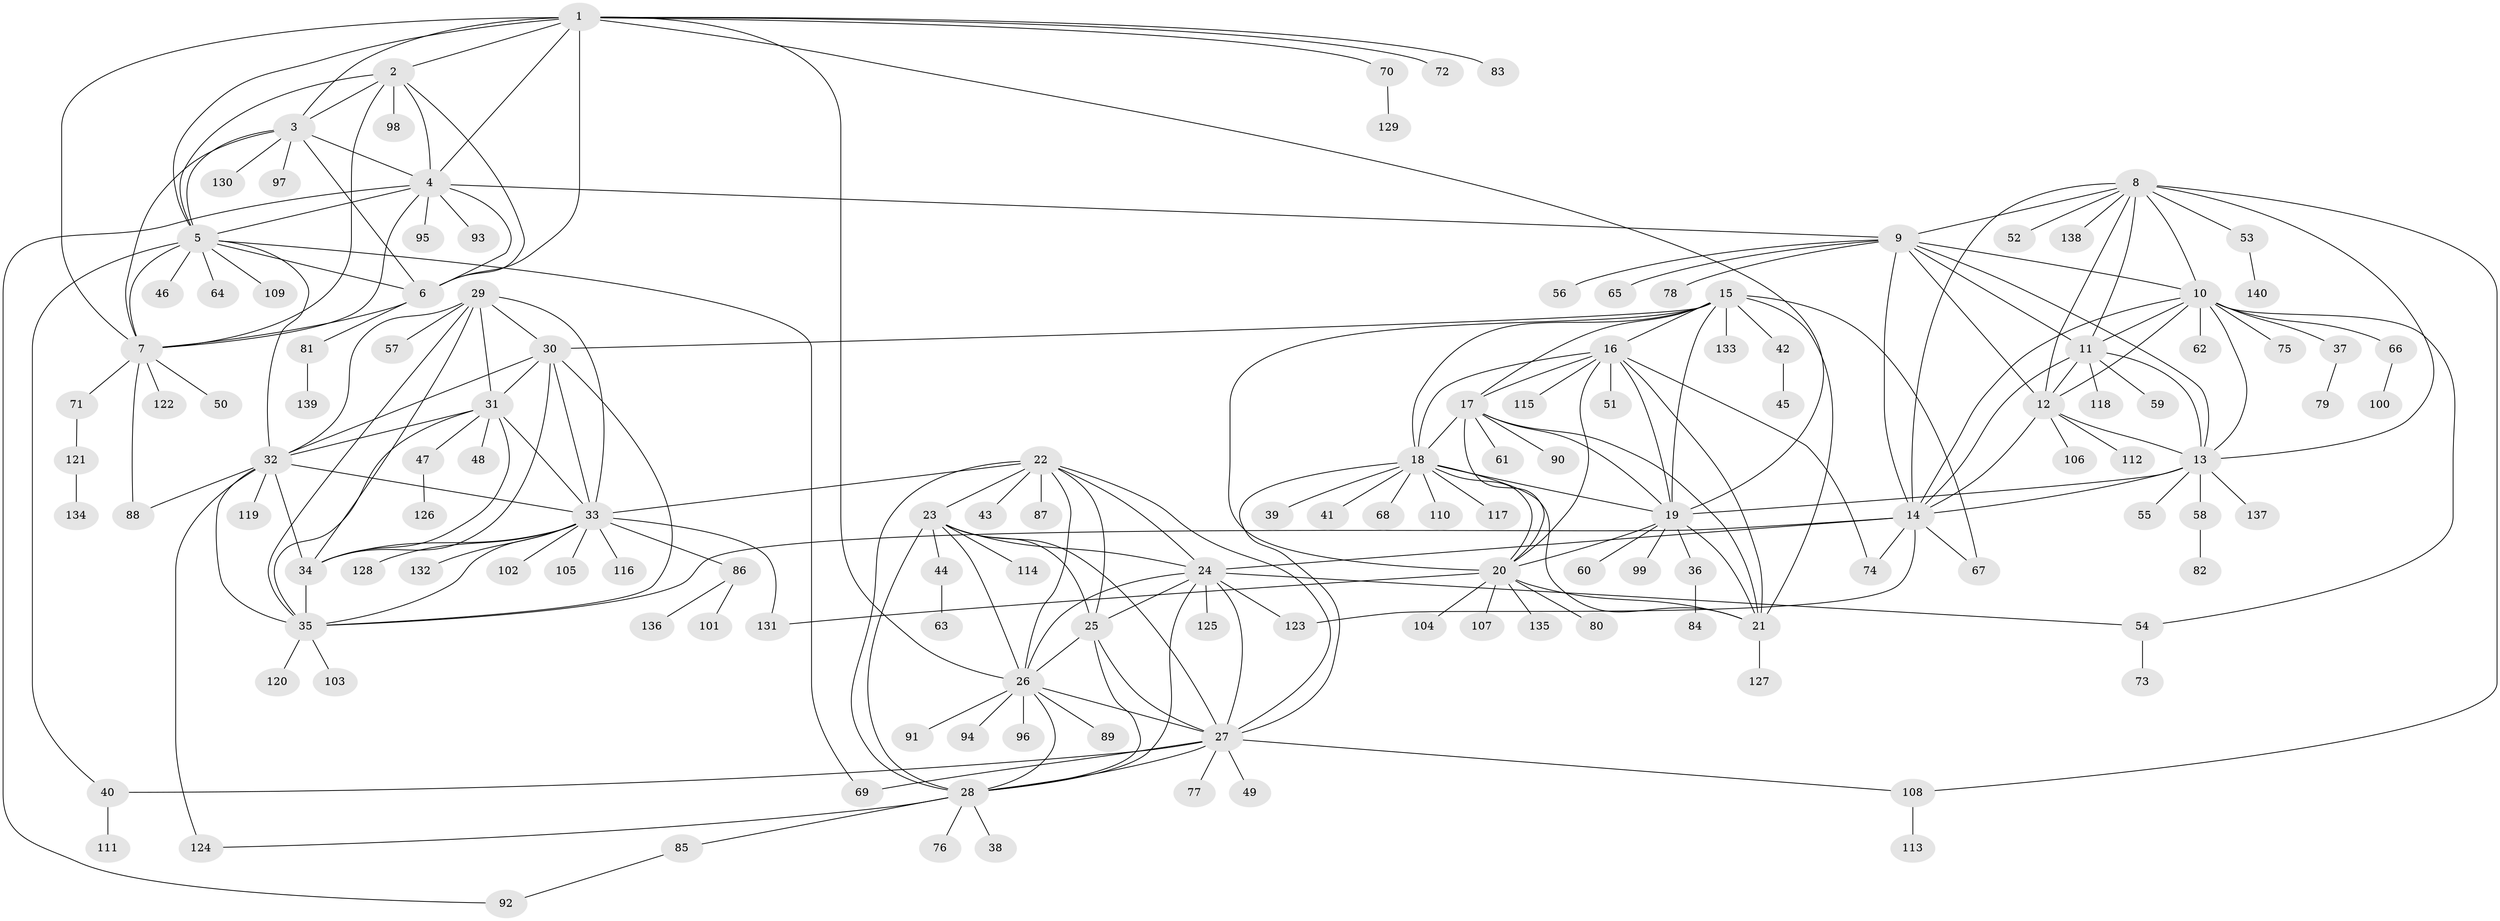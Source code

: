 // Generated by graph-tools (version 1.1) at 2025/37/03/09/25 02:37:13]
// undirected, 140 vertices, 231 edges
graph export_dot {
graph [start="1"]
  node [color=gray90,style=filled];
  1;
  2;
  3;
  4;
  5;
  6;
  7;
  8;
  9;
  10;
  11;
  12;
  13;
  14;
  15;
  16;
  17;
  18;
  19;
  20;
  21;
  22;
  23;
  24;
  25;
  26;
  27;
  28;
  29;
  30;
  31;
  32;
  33;
  34;
  35;
  36;
  37;
  38;
  39;
  40;
  41;
  42;
  43;
  44;
  45;
  46;
  47;
  48;
  49;
  50;
  51;
  52;
  53;
  54;
  55;
  56;
  57;
  58;
  59;
  60;
  61;
  62;
  63;
  64;
  65;
  66;
  67;
  68;
  69;
  70;
  71;
  72;
  73;
  74;
  75;
  76;
  77;
  78;
  79;
  80;
  81;
  82;
  83;
  84;
  85;
  86;
  87;
  88;
  89;
  90;
  91;
  92;
  93;
  94;
  95;
  96;
  97;
  98;
  99;
  100;
  101;
  102;
  103;
  104;
  105;
  106;
  107;
  108;
  109;
  110;
  111;
  112;
  113;
  114;
  115;
  116;
  117;
  118;
  119;
  120;
  121;
  122;
  123;
  124;
  125;
  126;
  127;
  128;
  129;
  130;
  131;
  132;
  133;
  134;
  135;
  136;
  137;
  138;
  139;
  140;
  1 -- 2;
  1 -- 3;
  1 -- 4;
  1 -- 5;
  1 -- 6;
  1 -- 7;
  1 -- 19;
  1 -- 26;
  1 -- 70;
  1 -- 72;
  1 -- 83;
  2 -- 3;
  2 -- 4;
  2 -- 5;
  2 -- 6;
  2 -- 7;
  2 -- 98;
  3 -- 4;
  3 -- 5;
  3 -- 6;
  3 -- 7;
  3 -- 97;
  3 -- 130;
  4 -- 5;
  4 -- 6;
  4 -- 7;
  4 -- 9;
  4 -- 92;
  4 -- 93;
  4 -- 95;
  5 -- 6;
  5 -- 7;
  5 -- 32;
  5 -- 40;
  5 -- 46;
  5 -- 64;
  5 -- 69;
  5 -- 109;
  6 -- 7;
  6 -- 81;
  7 -- 50;
  7 -- 71;
  7 -- 88;
  7 -- 122;
  8 -- 9;
  8 -- 10;
  8 -- 11;
  8 -- 12;
  8 -- 13;
  8 -- 14;
  8 -- 52;
  8 -- 53;
  8 -- 108;
  8 -- 138;
  9 -- 10;
  9 -- 11;
  9 -- 12;
  9 -- 13;
  9 -- 14;
  9 -- 56;
  9 -- 65;
  9 -- 78;
  10 -- 11;
  10 -- 12;
  10 -- 13;
  10 -- 14;
  10 -- 37;
  10 -- 54;
  10 -- 62;
  10 -- 66;
  10 -- 75;
  11 -- 12;
  11 -- 13;
  11 -- 14;
  11 -- 59;
  11 -- 118;
  12 -- 13;
  12 -- 14;
  12 -- 106;
  12 -- 112;
  13 -- 14;
  13 -- 19;
  13 -- 55;
  13 -- 58;
  13 -- 137;
  14 -- 24;
  14 -- 35;
  14 -- 67;
  14 -- 74;
  14 -- 123;
  15 -- 16;
  15 -- 17;
  15 -- 18;
  15 -- 19;
  15 -- 20;
  15 -- 21;
  15 -- 30;
  15 -- 42;
  15 -- 67;
  15 -- 133;
  16 -- 17;
  16 -- 18;
  16 -- 19;
  16 -- 20;
  16 -- 21;
  16 -- 51;
  16 -- 74;
  16 -- 115;
  17 -- 18;
  17 -- 19;
  17 -- 20;
  17 -- 21;
  17 -- 61;
  17 -- 90;
  18 -- 19;
  18 -- 20;
  18 -- 21;
  18 -- 27;
  18 -- 39;
  18 -- 41;
  18 -- 68;
  18 -- 110;
  18 -- 117;
  19 -- 20;
  19 -- 21;
  19 -- 36;
  19 -- 60;
  19 -- 99;
  20 -- 21;
  20 -- 80;
  20 -- 104;
  20 -- 107;
  20 -- 131;
  20 -- 135;
  21 -- 127;
  22 -- 23;
  22 -- 24;
  22 -- 25;
  22 -- 26;
  22 -- 27;
  22 -- 28;
  22 -- 33;
  22 -- 43;
  22 -- 87;
  23 -- 24;
  23 -- 25;
  23 -- 26;
  23 -- 27;
  23 -- 28;
  23 -- 44;
  23 -- 114;
  24 -- 25;
  24 -- 26;
  24 -- 27;
  24 -- 28;
  24 -- 54;
  24 -- 123;
  24 -- 125;
  25 -- 26;
  25 -- 27;
  25 -- 28;
  26 -- 27;
  26 -- 28;
  26 -- 89;
  26 -- 91;
  26 -- 94;
  26 -- 96;
  27 -- 28;
  27 -- 40;
  27 -- 49;
  27 -- 69;
  27 -- 77;
  27 -- 108;
  28 -- 38;
  28 -- 76;
  28 -- 85;
  28 -- 124;
  29 -- 30;
  29 -- 31;
  29 -- 32;
  29 -- 33;
  29 -- 34;
  29 -- 35;
  29 -- 57;
  30 -- 31;
  30 -- 32;
  30 -- 33;
  30 -- 34;
  30 -- 35;
  31 -- 32;
  31 -- 33;
  31 -- 34;
  31 -- 35;
  31 -- 47;
  31 -- 48;
  32 -- 33;
  32 -- 34;
  32 -- 35;
  32 -- 88;
  32 -- 119;
  32 -- 124;
  33 -- 34;
  33 -- 35;
  33 -- 86;
  33 -- 102;
  33 -- 105;
  33 -- 116;
  33 -- 128;
  33 -- 131;
  33 -- 132;
  34 -- 35;
  35 -- 103;
  35 -- 120;
  36 -- 84;
  37 -- 79;
  40 -- 111;
  42 -- 45;
  44 -- 63;
  47 -- 126;
  53 -- 140;
  54 -- 73;
  58 -- 82;
  66 -- 100;
  70 -- 129;
  71 -- 121;
  81 -- 139;
  85 -- 92;
  86 -- 101;
  86 -- 136;
  108 -- 113;
  121 -- 134;
}
